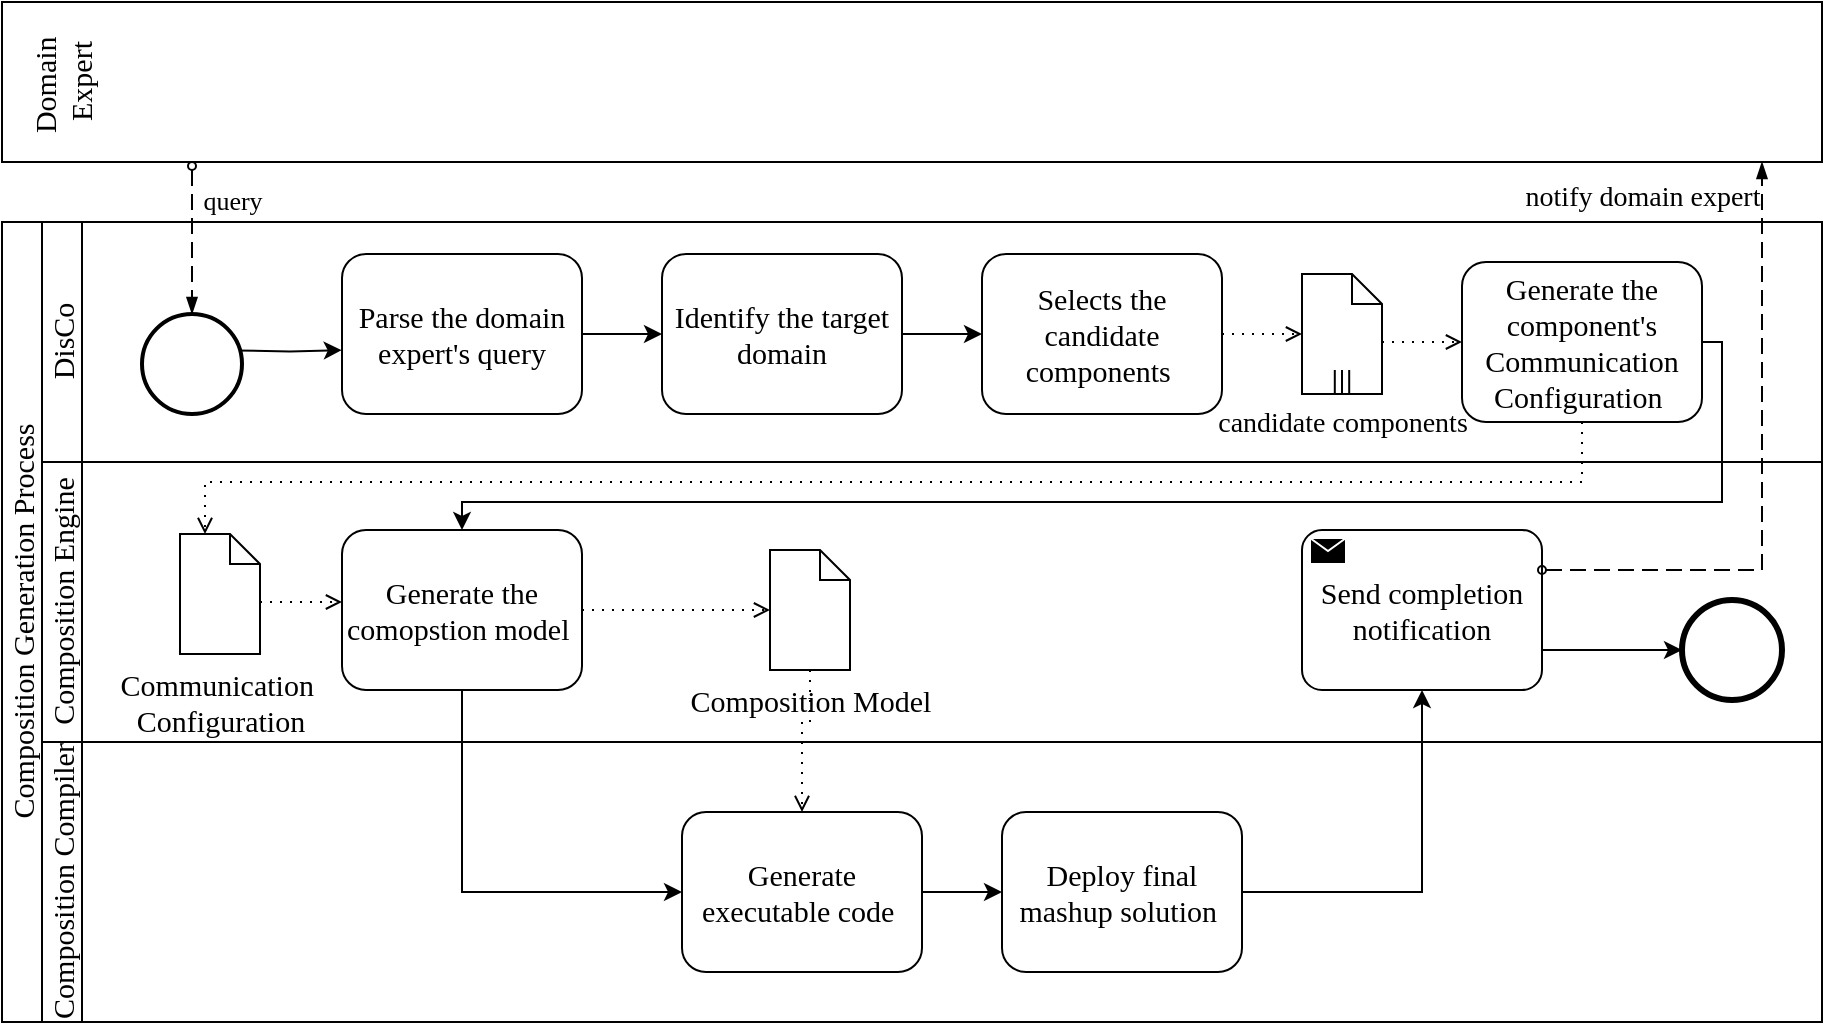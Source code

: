 <mxfile version="24.4.4" type="device">
  <diagram name="Page-1" id="2a216829-ef6e-dabb-86c1-c78162f3ba2b">
    <mxGraphModel dx="369" dy="211" grid="1" gridSize="10" guides="1" tooltips="1" connect="1" arrows="1" fold="1" page="1" pageScale="1" pageWidth="850" pageHeight="1100" background="none" math="0" shadow="0">
      <root>
        <mxCell id="0" />
        <mxCell id="1" parent="0" />
        <mxCell id="3Hoj-GgrHt7AFL5flP2V-2" value="" style="swimlane;html=1;startSize=20;fontStyle=0;collapsible=0;horizontal=1;swimlaneLine=0;fillColor=none;whiteSpace=wrap;fontSize=15;fontFamily=Garamond;" vertex="1" parent="1">
          <mxGeometry x="370" y="100" width="910" height="80" as="geometry" />
        </mxCell>
        <mxCell id="3Hoj-GgrHt7AFL5flP2V-3" value="&lt;font style=&quot;font-size: 15px;&quot;&gt;Domain&amp;nbsp;&lt;/font&gt;&lt;div&gt;&lt;font style=&quot;font-size: 15px;&quot;&gt;Expert&lt;/font&gt;&lt;/div&gt;" style="text;html=1;align=center;verticalAlign=middle;resizable=0;points=[];autosize=1;strokeColor=none;fillColor=none;rotation=-90;fontSize=15;fontFamily=Garamond;fontStyle=0" vertex="1" parent="3Hoj-GgrHt7AFL5flP2V-2">
          <mxGeometry x="-10" y="15" width="80" height="50" as="geometry" />
        </mxCell>
        <mxCell id="3Hoj-GgrHt7AFL5flP2V-4" value="&lt;font style=&quot;font-size: 15px;&quot;&gt;Composition Generation Process&lt;/font&gt;" style="swimlane;childLayout=stackLayout;resizeParent=1;resizeParentMax=0;horizontal=0;startSize=20;horizontalStack=0;html=1;fontFamily=Garamond;fontStyle=0;fontSize=15;" vertex="1" parent="1">
          <mxGeometry x="370" y="210" width="910" height="400" as="geometry">
            <mxRectangle x="370" y="210" width="40" height="220" as="alternateBounds" />
          </mxGeometry>
        </mxCell>
        <mxCell id="3Hoj-GgrHt7AFL5flP2V-5" value="DisCo" style="swimlane;startSize=20;horizontal=0;html=1;fontFamily=Garamond;fontStyle=0;fontSize=15;" vertex="1" parent="3Hoj-GgrHt7AFL5flP2V-4">
          <mxGeometry x="20" width="890" height="120" as="geometry" />
        </mxCell>
        <mxCell id="3Hoj-GgrHt7AFL5flP2V-10" value="Parse the domain expert&#39;s query" style="shape=ext;rounded=1;html=1;whiteSpace=wrap;fontSize=15;fontFamily=Garamond;fontStyle=0" vertex="1" parent="3Hoj-GgrHt7AFL5flP2V-5">
          <mxGeometry x="150" y="16" width="120" height="80" as="geometry" />
        </mxCell>
        <mxCell id="3Hoj-GgrHt7AFL5flP2V-18" style="edgeStyle=orthogonalEdgeStyle;rounded=0;orthogonalLoop=1;jettySize=auto;html=1;entryX=0;entryY=0.5;entryDx=0;entryDy=0;" edge="1" parent="3Hoj-GgrHt7AFL5flP2V-5" source="3Hoj-GgrHt7AFL5flP2V-11" target="3Hoj-GgrHt7AFL5flP2V-17">
          <mxGeometry relative="1" as="geometry" />
        </mxCell>
        <mxCell id="3Hoj-GgrHt7AFL5flP2V-11" value="Identify the target domain" style="shape=ext;rounded=1;html=1;whiteSpace=wrap;fontSize=15;fontFamily=Garamond;fontStyle=0" vertex="1" parent="3Hoj-GgrHt7AFL5flP2V-5">
          <mxGeometry x="310" y="16" width="120" height="80" as="geometry" />
        </mxCell>
        <mxCell id="3Hoj-GgrHt7AFL5flP2V-12" style="edgeStyle=orthogonalEdgeStyle;rounded=0;html=1;jettySize=auto;orthogonalLoop=1;fontSize=15;fontFamily=Garamond;fontStyle=0;entryX=-0.001;entryY=0.601;entryDx=0;entryDy=0;entryPerimeter=0;" edge="1" parent="3Hoj-GgrHt7AFL5flP2V-5" target="3Hoj-GgrHt7AFL5flP2V-10">
          <mxGeometry relative="1" as="geometry">
            <mxPoint x="97.0" y="64.231" as="sourcePoint" />
          </mxGeometry>
        </mxCell>
        <mxCell id="3Hoj-GgrHt7AFL5flP2V-13" style="edgeStyle=orthogonalEdgeStyle;rounded=0;html=1;jettySize=auto;orthogonalLoop=1;fontSize=15;fontFamily=Garamond;fontStyle=0" edge="1" parent="3Hoj-GgrHt7AFL5flP2V-5" source="3Hoj-GgrHt7AFL5flP2V-10" target="3Hoj-GgrHt7AFL5flP2V-11">
          <mxGeometry relative="1" as="geometry" />
        </mxCell>
        <mxCell id="3Hoj-GgrHt7AFL5flP2V-17" value="Selects the candidate components&amp;nbsp;" style="shape=ext;rounded=1;html=1;whiteSpace=wrap;fontSize=15;fontFamily=Garamond;fontStyle=0" vertex="1" parent="3Hoj-GgrHt7AFL5flP2V-5">
          <mxGeometry x="470" y="16" width="120" height="80" as="geometry" />
        </mxCell>
        <mxCell id="3Hoj-GgrHt7AFL5flP2V-22" style="edgeStyle=orthogonalEdgeStyle;rounded=0;orthogonalLoop=1;jettySize=auto;html=1;entryX=0;entryY=0.5;entryDx=0;entryDy=0;exitX=1;exitY=0.567;exitDx=0;exitDy=0;exitPerimeter=0;dashed=1;dashPattern=1 4;endArrow=open;endFill=0;" edge="1" parent="3Hoj-GgrHt7AFL5flP2V-5" source="3Hoj-GgrHt7AFL5flP2V-19" target="3Hoj-GgrHt7AFL5flP2V-21">
          <mxGeometry relative="1" as="geometry">
            <mxPoint x="660" y="56" as="sourcePoint" />
          </mxGeometry>
        </mxCell>
        <mxCell id="3Hoj-GgrHt7AFL5flP2V-19" value="&lt;font style=&quot;font-size: 14px;&quot; face=&quot;Garamond&quot;&gt;candidate components&lt;/font&gt;" style="shape=mxgraph.bpmn.data;labelPosition=center;verticalLabelPosition=bottom;align=center;verticalAlign=top;size=15;html=1;bpmnTransferType=none;isCollection=1;" vertex="1" parent="3Hoj-GgrHt7AFL5flP2V-5">
          <mxGeometry x="630" y="26" width="40" height="60" as="geometry" />
        </mxCell>
        <mxCell id="3Hoj-GgrHt7AFL5flP2V-20" style="edgeStyle=orthogonalEdgeStyle;rounded=0;orthogonalLoop=1;jettySize=auto;html=1;exitX=1;exitY=0.5;exitDx=0;exitDy=0;entryX=0;entryY=0.5;entryDx=0;entryDy=0;entryPerimeter=0;dashed=1;dashPattern=1 4;endArrow=open;endFill=0;" edge="1" parent="3Hoj-GgrHt7AFL5flP2V-5" source="3Hoj-GgrHt7AFL5flP2V-17" target="3Hoj-GgrHt7AFL5flP2V-19">
          <mxGeometry relative="1" as="geometry" />
        </mxCell>
        <mxCell id="3Hoj-GgrHt7AFL5flP2V-21" value="Generate the component&#39;s Communication Configuration&amp;nbsp;" style="shape=ext;rounded=1;html=1;whiteSpace=wrap;fontSize=15;fontFamily=Garamond;fontStyle=0" vertex="1" parent="3Hoj-GgrHt7AFL5flP2V-5">
          <mxGeometry x="710" y="20" width="120" height="80" as="geometry" />
        </mxCell>
        <mxCell id="3Hoj-GgrHt7AFL5flP2V-40" value="" style="strokeWidth=2;html=1;shape=mxgraph.flowchart.start_2;whiteSpace=wrap;" vertex="1" parent="3Hoj-GgrHt7AFL5flP2V-5">
          <mxGeometry x="50" y="46" width="50" height="50" as="geometry" />
        </mxCell>
        <mxCell id="3Hoj-GgrHt7AFL5flP2V-6" value="Composition Engine" style="swimlane;startSize=20;horizontal=0;html=1;fontFamily=Garamond;fontStyle=0;fontSize=15;" vertex="1" parent="3Hoj-GgrHt7AFL5flP2V-4">
          <mxGeometry x="20" y="120" width="890" height="140" as="geometry" />
        </mxCell>
        <mxCell id="3Hoj-GgrHt7AFL5flP2V-28" style="edgeStyle=orthogonalEdgeStyle;rounded=0;orthogonalLoop=1;jettySize=auto;html=1;dashed=1;dashPattern=1 4;endArrow=open;endFill=0;" edge="1" parent="3Hoj-GgrHt7AFL5flP2V-6" source="3Hoj-GgrHt7AFL5flP2V-23" target="3Hoj-GgrHt7AFL5flP2V-25">
          <mxGeometry relative="1" as="geometry">
            <Array as="points">
              <mxPoint x="124" y="70" />
              <mxPoint x="124" y="70" />
            </Array>
          </mxGeometry>
        </mxCell>
        <mxCell id="3Hoj-GgrHt7AFL5flP2V-23" value="&lt;font face=&quot;Garamond&quot;&gt;&lt;span style=&quot;font-size: 15px;&quot;&gt;Communication&amp;nbsp;&lt;/span&gt;&lt;/font&gt;&lt;div&gt;&lt;font face=&quot;Garamond&quot;&gt;&lt;span style=&quot;font-size: 15px;&quot;&gt;Configuration&lt;/span&gt;&lt;/font&gt;&lt;br&gt;&lt;/div&gt;" style="shape=mxgraph.bpmn.data;labelPosition=center;verticalLabelPosition=bottom;align=center;verticalAlign=top;size=15;html=1;" vertex="1" parent="3Hoj-GgrHt7AFL5flP2V-6">
          <mxGeometry x="69" y="36" width="40" height="60" as="geometry" />
        </mxCell>
        <mxCell id="3Hoj-GgrHt7AFL5flP2V-27" style="edgeStyle=orthogonalEdgeStyle;rounded=0;orthogonalLoop=1;jettySize=auto;html=1;exitX=1;exitY=0.5;exitDx=0;exitDy=0;dashed=1;dashPattern=1 4;endArrow=open;endFill=0;" edge="1" parent="3Hoj-GgrHt7AFL5flP2V-6" source="3Hoj-GgrHt7AFL5flP2V-25" target="3Hoj-GgrHt7AFL5flP2V-26">
          <mxGeometry relative="1" as="geometry" />
        </mxCell>
        <mxCell id="3Hoj-GgrHt7AFL5flP2V-25" value="Generate the comopstion model&amp;nbsp;" style="shape=ext;rounded=1;html=1;whiteSpace=wrap;fontSize=15;fontFamily=Garamond;fontStyle=0" vertex="1" parent="3Hoj-GgrHt7AFL5flP2V-6">
          <mxGeometry x="150" y="34" width="120" height="80" as="geometry" />
        </mxCell>
        <mxCell id="3Hoj-GgrHt7AFL5flP2V-26" value="&lt;div&gt;&lt;font face=&quot;Garamond&quot;&gt;&lt;span style=&quot;font-size: 15px;&quot;&gt;Composition Model&lt;/span&gt;&lt;/font&gt;&lt;/div&gt;" style="shape=mxgraph.bpmn.data;labelPosition=center;verticalLabelPosition=bottom;align=center;verticalAlign=top;size=15;html=1;" vertex="1" parent="3Hoj-GgrHt7AFL5flP2V-6">
          <mxGeometry x="364" y="44" width="40" height="60" as="geometry" />
        </mxCell>
        <mxCell id="3Hoj-GgrHt7AFL5flP2V-39" style="edgeStyle=orthogonalEdgeStyle;rounded=0;orthogonalLoop=1;jettySize=auto;html=1;exitX=1;exitY=0.75;exitDx=0;exitDy=0;exitPerimeter=0;entryX=0;entryY=0.5;entryDx=0;entryDy=0;" edge="1" parent="3Hoj-GgrHt7AFL5flP2V-6" source="3Hoj-GgrHt7AFL5flP2V-35" target="7a84cebc1def654-26">
          <mxGeometry relative="1" as="geometry" />
        </mxCell>
        <mxCell id="3Hoj-GgrHt7AFL5flP2V-35" value="&lt;font style=&quot;font-size: 15px;&quot; face=&quot;Garamond&quot;&gt;Send completion notification&lt;/font&gt;" style="points=[[0.25,0,0],[0.5,0,0],[0.75,0,0],[1,0.25,0],[1,0.5,0],[1,0.75,0],[0.75,1,0],[0.5,1,0],[0.25,1,0],[0,0.75,0],[0,0.5,0],[0,0.25,0]];shape=mxgraph.bpmn.task;whiteSpace=wrap;rectStyle=rounded;size=10;html=1;container=1;expand=0;collapsible=0;taskMarker=send;" vertex="1" parent="3Hoj-GgrHt7AFL5flP2V-6">
          <mxGeometry x="630" y="34" width="120" height="80" as="geometry" />
        </mxCell>
        <mxCell id="7a84cebc1def654-26" value="" style="shape=mxgraph.bpmn.shape;html=1;verticalLabelPosition=bottom;labelBackgroundColor=#ffffff;verticalAlign=top;perimeter=ellipsePerimeter;outline=end;symbol=general;fontSize=15;fontFamily=Garamond;fontStyle=0" parent="3Hoj-GgrHt7AFL5flP2V-6" vertex="1">
          <mxGeometry x="820" y="69" width="50" height="50" as="geometry" />
        </mxCell>
        <mxCell id="3Hoj-GgrHt7AFL5flP2V-7" value="Composition Compiler" style="swimlane;startSize=20;horizontal=0;html=1;fontFamily=Garamond;fontStyle=0;fontSize=15;" vertex="1" parent="3Hoj-GgrHt7AFL5flP2V-4">
          <mxGeometry x="20" y="260" width="890" height="140" as="geometry" />
        </mxCell>
        <mxCell id="3Hoj-GgrHt7AFL5flP2V-32" style="edgeStyle=orthogonalEdgeStyle;rounded=0;orthogonalLoop=1;jettySize=auto;html=1;exitX=1;exitY=0.5;exitDx=0;exitDy=0;entryX=0;entryY=0.5;entryDx=0;entryDy=0;" edge="1" parent="3Hoj-GgrHt7AFL5flP2V-7" source="3Hoj-GgrHt7AFL5flP2V-30" target="3Hoj-GgrHt7AFL5flP2V-31">
          <mxGeometry relative="1" as="geometry" />
        </mxCell>
        <mxCell id="3Hoj-GgrHt7AFL5flP2V-30" value="Generate executable code&amp;nbsp;" style="shape=ext;rounded=1;html=1;whiteSpace=wrap;fontSize=15;fontFamily=Garamond;fontStyle=0" vertex="1" parent="3Hoj-GgrHt7AFL5flP2V-7">
          <mxGeometry x="320" y="35" width="120" height="80" as="geometry" />
        </mxCell>
        <mxCell id="3Hoj-GgrHt7AFL5flP2V-31" value="Deploy final mashup solution&amp;nbsp;" style="shape=ext;rounded=1;html=1;whiteSpace=wrap;fontSize=15;fontFamily=Garamond;fontStyle=0" vertex="1" parent="3Hoj-GgrHt7AFL5flP2V-7">
          <mxGeometry x="480" y="35" width="120" height="80" as="geometry" />
        </mxCell>
        <mxCell id="3Hoj-GgrHt7AFL5flP2V-24" style="edgeStyle=orthogonalEdgeStyle;rounded=0;orthogonalLoop=1;jettySize=auto;html=1;entryX=0;entryY=0;entryDx=12.5;entryDy=0;entryPerimeter=0;dashed=1;dashPattern=1 4;endArrow=open;endFill=0;" edge="1" parent="3Hoj-GgrHt7AFL5flP2V-4" source="3Hoj-GgrHt7AFL5flP2V-21" target="3Hoj-GgrHt7AFL5flP2V-23">
          <mxGeometry relative="1" as="geometry">
            <Array as="points">
              <mxPoint x="790" y="130" />
              <mxPoint x="102" y="130" />
            </Array>
          </mxGeometry>
        </mxCell>
        <mxCell id="3Hoj-GgrHt7AFL5flP2V-29" style="edgeStyle=orthogonalEdgeStyle;rounded=0;orthogonalLoop=1;jettySize=auto;html=1;exitX=1;exitY=0.5;exitDx=0;exitDy=0;entryX=0.5;entryY=0;entryDx=0;entryDy=0;" edge="1" parent="3Hoj-GgrHt7AFL5flP2V-4" source="3Hoj-GgrHt7AFL5flP2V-21" target="3Hoj-GgrHt7AFL5flP2V-25">
          <mxGeometry relative="1" as="geometry">
            <Array as="points">
              <mxPoint x="860" y="60" />
              <mxPoint x="860" y="140" />
              <mxPoint x="230" y="140" />
            </Array>
          </mxGeometry>
        </mxCell>
        <mxCell id="3Hoj-GgrHt7AFL5flP2V-33" style="edgeStyle=orthogonalEdgeStyle;rounded=0;orthogonalLoop=1;jettySize=auto;html=1;exitX=0.5;exitY=1;exitDx=0;exitDy=0;entryX=0;entryY=0.5;entryDx=0;entryDy=0;" edge="1" parent="3Hoj-GgrHt7AFL5flP2V-4" source="3Hoj-GgrHt7AFL5flP2V-25" target="3Hoj-GgrHt7AFL5flP2V-30">
          <mxGeometry relative="1" as="geometry" />
        </mxCell>
        <mxCell id="3Hoj-GgrHt7AFL5flP2V-34" style="edgeStyle=orthogonalEdgeStyle;rounded=0;orthogonalLoop=1;jettySize=auto;html=1;exitX=0.5;exitY=1;exitDx=0;exitDy=0;exitPerimeter=0;entryX=0.5;entryY=0;entryDx=0;entryDy=0;dashed=1;dashPattern=1 4;endArrow=open;endFill=0;" edge="1" parent="3Hoj-GgrHt7AFL5flP2V-4" source="3Hoj-GgrHt7AFL5flP2V-26" target="3Hoj-GgrHt7AFL5flP2V-30">
          <mxGeometry relative="1" as="geometry">
            <Array as="points">
              <mxPoint x="404" y="250" />
              <mxPoint x="400" y="250" />
              <mxPoint x="400" y="295" />
            </Array>
          </mxGeometry>
        </mxCell>
        <mxCell id="3Hoj-GgrHt7AFL5flP2V-36" style="edgeStyle=orthogonalEdgeStyle;rounded=0;orthogonalLoop=1;jettySize=auto;html=1;exitX=1;exitY=0.5;exitDx=0;exitDy=0;entryX=0.5;entryY=1;entryDx=0;entryDy=0;entryPerimeter=0;" edge="1" parent="3Hoj-GgrHt7AFL5flP2V-4" source="3Hoj-GgrHt7AFL5flP2V-31" target="3Hoj-GgrHt7AFL5flP2V-35">
          <mxGeometry relative="1" as="geometry" />
        </mxCell>
        <mxCell id="3Hoj-GgrHt7AFL5flP2V-15" value="" style="dashed=1;dashPattern=8 4;endArrow=blockThin;endFill=1;startArrow=oval;startFill=0;endSize=6;startSize=4;html=1;rounded=0;entryX=0.5;entryY=0;entryDx=0;entryDy=0;entryPerimeter=0;" edge="1" parent="1" target="3Hoj-GgrHt7AFL5flP2V-40">
          <mxGeometry width="160" relative="1" as="geometry">
            <mxPoint x="465" y="182" as="sourcePoint" />
            <mxPoint x="470" y="250" as="targetPoint" />
            <Array as="points" />
          </mxGeometry>
        </mxCell>
        <mxCell id="3Hoj-GgrHt7AFL5flP2V-16" value="&lt;font style=&quot;font-size: 13px;&quot; face=&quot;Garamond&quot;&gt;query&lt;/font&gt;" style="edgeLabel;html=1;align=center;verticalAlign=middle;resizable=0;points=[];" vertex="1" connectable="0" parent="3Hoj-GgrHt7AFL5flP2V-15">
          <mxGeometry x="-0.547" relative="1" as="geometry">
            <mxPoint x="20" as="offset" />
          </mxGeometry>
        </mxCell>
        <mxCell id="3Hoj-GgrHt7AFL5flP2V-37" value="" style="dashed=1;dashPattern=8 4;endArrow=blockThin;endFill=1;startArrow=oval;startFill=0;endSize=6;startSize=4;html=1;rounded=0;exitX=1;exitY=0.25;exitDx=0;exitDy=0;exitPerimeter=0;" edge="1" parent="1" source="3Hoj-GgrHt7AFL5flP2V-35">
          <mxGeometry width="160" relative="1" as="geometry">
            <mxPoint x="700" y="390" as="sourcePoint" />
            <mxPoint x="1250" y="180" as="targetPoint" />
            <Array as="points">
              <mxPoint x="1250" y="384" />
            </Array>
          </mxGeometry>
        </mxCell>
        <mxCell id="3Hoj-GgrHt7AFL5flP2V-38" value="&lt;font style=&quot;font-size: 14px;&quot; face=&quot;Garamond&quot;&gt;notify domain expert&lt;/font&gt;" style="edgeLabel;html=1;align=center;verticalAlign=middle;resizable=0;points=[];" vertex="1" connectable="0" parent="3Hoj-GgrHt7AFL5flP2V-37">
          <mxGeometry x="0.85" relative="1" as="geometry">
            <mxPoint x="-60" y="-6" as="offset" />
          </mxGeometry>
        </mxCell>
      </root>
    </mxGraphModel>
  </diagram>
</mxfile>
